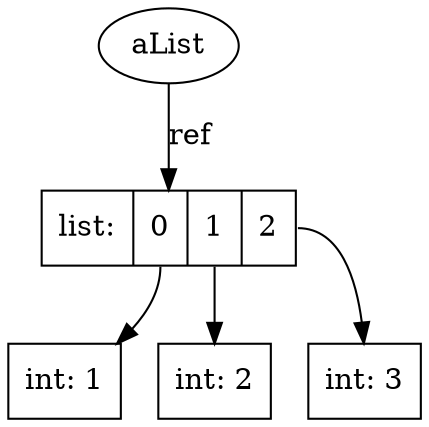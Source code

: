 digraph G {
    overlap=false;

    name3412416 [label="aList", shape="ellipse"];
    list3613400 [label="list: | <0> 0|<1> 1|<2> 2", shape="record"];
    int8402312 [label="int: 1", shape="box"];
    int8402300 [label="int: 2", shape="box"];
    int8402288 [label="int: 3", shape="box"];

    list3613400:0 -> int8402312 [label=""];
    list3613400:1 -> int8402300 [label=""];
    list3613400:2 -> int8402288 [label=""];
    name3412416 -> list3613400 [label="ref"];

}
